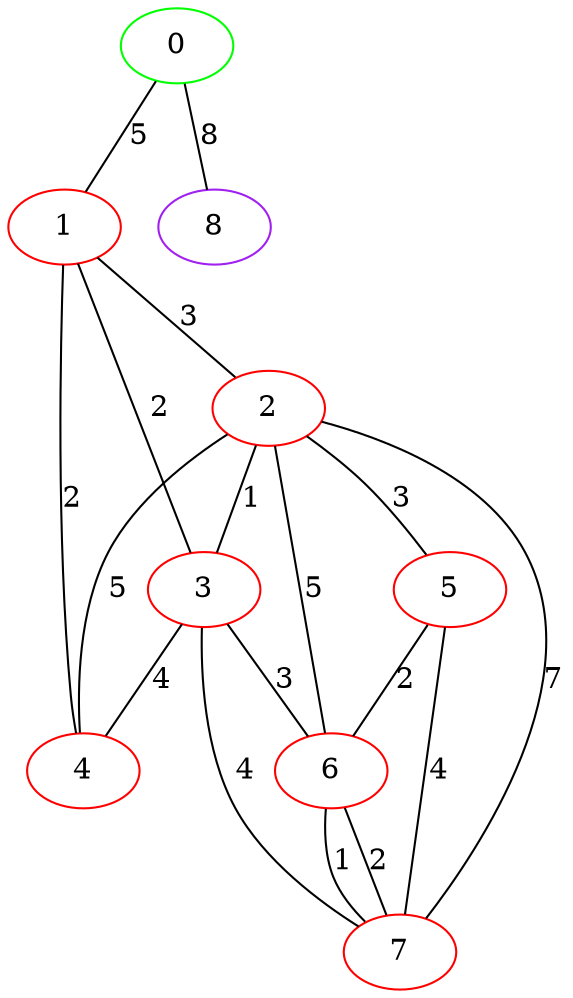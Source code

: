 graph "" {
0 [color=green, weight=2];
1 [color=red, weight=1];
2 [color=red, weight=1];
3 [color=red, weight=1];
4 [color=red, weight=1];
5 [color=red, weight=1];
6 [color=red, weight=1];
7 [color=red, weight=1];
8 [color=purple, weight=4];
0 -- 8  [key=0, label=8];
0 -- 1  [key=0, label=5];
1 -- 2  [key=0, label=3];
1 -- 3  [key=0, label=2];
1 -- 4  [key=0, label=2];
2 -- 3  [key=0, label=1];
2 -- 4  [key=0, label=5];
2 -- 5  [key=0, label=3];
2 -- 6  [key=0, label=5];
2 -- 7  [key=0, label=7];
3 -- 4  [key=0, label=4];
3 -- 6  [key=0, label=3];
3 -- 7  [key=0, label=4];
5 -- 6  [key=0, label=2];
5 -- 7  [key=0, label=4];
6 -- 7  [key=0, label=1];
6 -- 7  [key=1, label=2];
}

